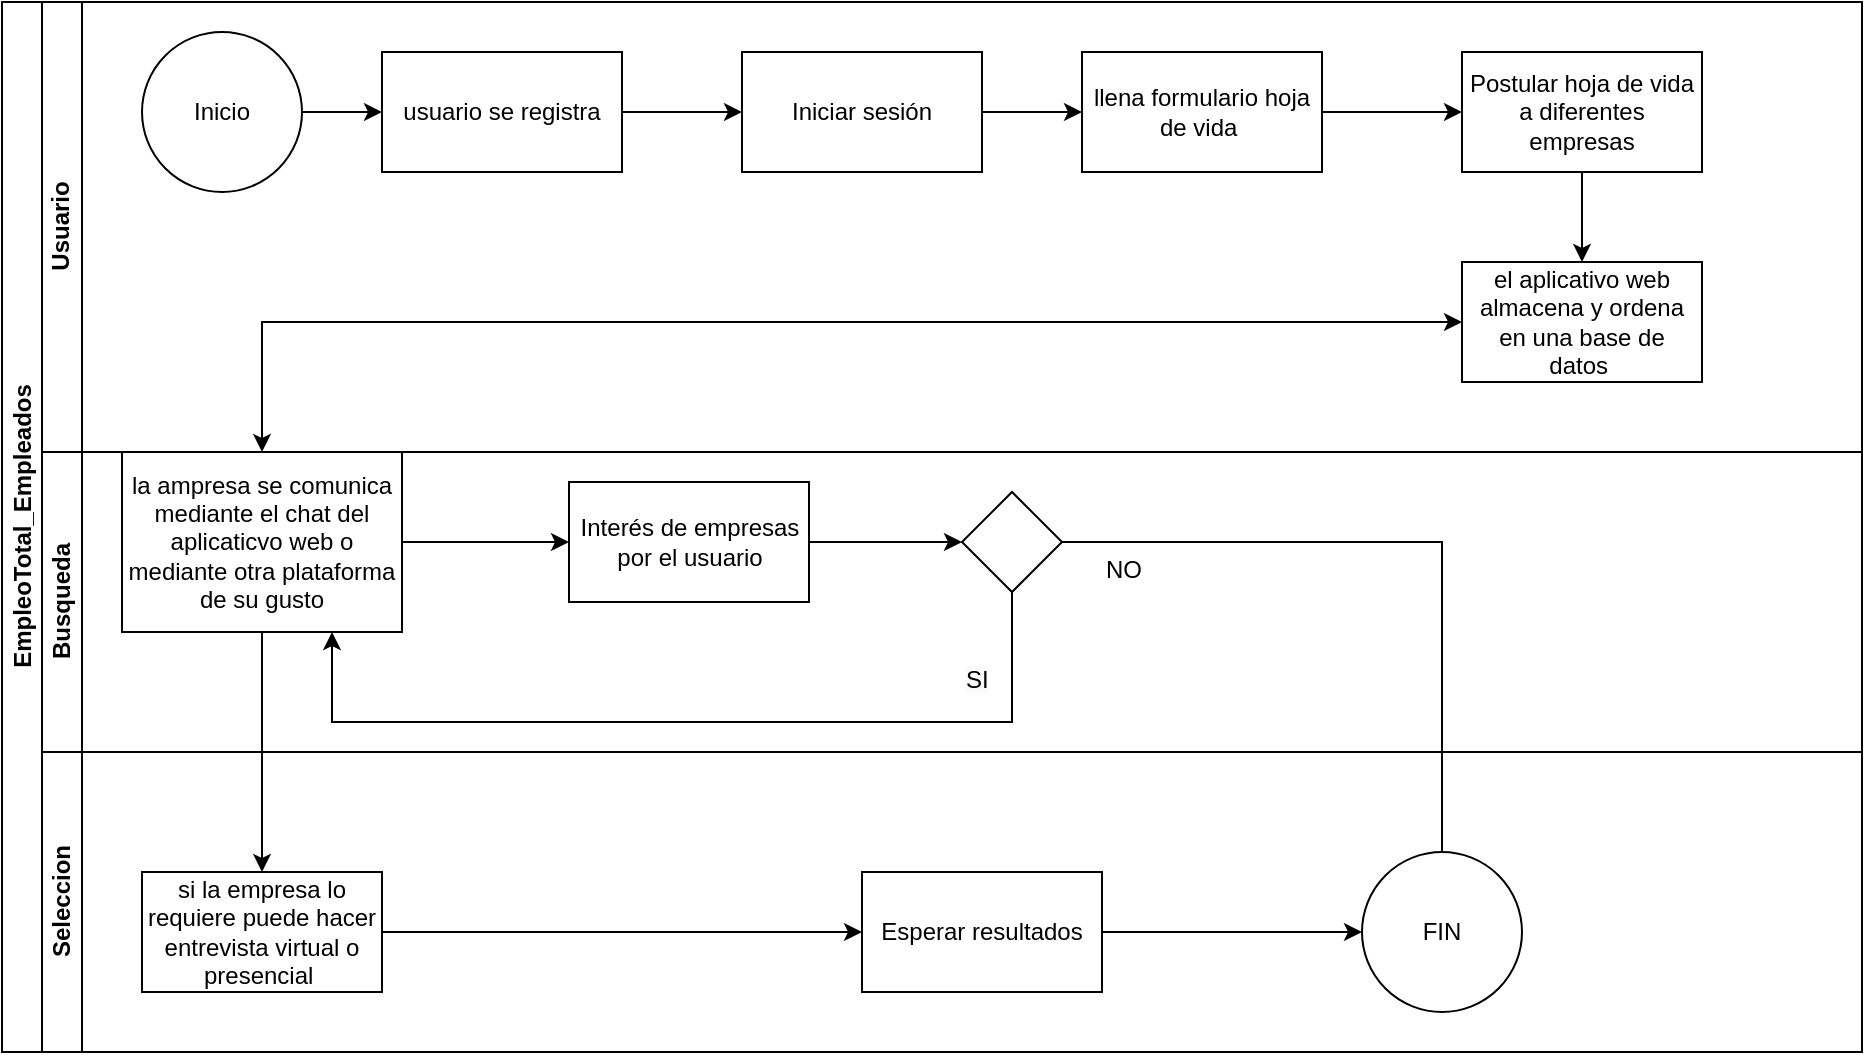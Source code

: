 <mxfile version="24.2.2" type="google">
  <diagram id="prtHgNgQTEPvFCAcTncT" name="Page-1">
    <mxGraphModel grid="1" page="1" gridSize="10" guides="1" tooltips="1" connect="1" arrows="1" fold="1" pageScale="1" pageWidth="827" pageHeight="1169" math="0" shadow="0">
      <root>
        <mxCell id="0" />
        <mxCell id="1" parent="0" />
        <mxCell id="VGZKEhfj8a1qUi9t2Z1B-92" value="EmpleoTotal_Empleados" style="swimlane;childLayout=stackLayout;resizeParent=1;resizeParentMax=0;horizontal=0;startSize=20;horizontalStack=0;html=1;" vertex="1" parent="1">
          <mxGeometry x="10" y="-10" width="930" height="525" as="geometry" />
        </mxCell>
        <mxCell id="VGZKEhfj8a1qUi9t2Z1B-93" value="Usuario" style="swimlane;startSize=20;horizontal=0;html=1;" vertex="1" parent="VGZKEhfj8a1qUi9t2Z1B-92">
          <mxGeometry x="20" width="910" height="225" as="geometry" />
        </mxCell>
        <mxCell id="VGZKEhfj8a1qUi9t2Z1B-90" value="usuario se registra" style="whiteSpace=wrap;html=1;fontColor=#000000;" vertex="1" parent="VGZKEhfj8a1qUi9t2Z1B-93">
          <mxGeometry x="170" y="25" width="120" height="60" as="geometry" />
        </mxCell>
        <mxCell id="blh371SRLu3pGNC4O-rb-17" value="" style="edgeStyle=orthogonalEdgeStyle;rounded=0;orthogonalLoop=1;jettySize=auto;html=1;" edge="1" parent="VGZKEhfj8a1qUi9t2Z1B-93" source="VGZKEhfj8a1qUi9t2Z1B-3" target="VGZKEhfj8a1qUi9t2Z1B-8">
          <mxGeometry relative="1" as="geometry" />
        </mxCell>
        <mxCell id="VGZKEhfj8a1qUi9t2Z1B-3" value="Iniciar sesión" style="rounded=0;whiteSpace=wrap;html=1;" vertex="1" parent="VGZKEhfj8a1qUi9t2Z1B-93">
          <mxGeometry x="350" y="25" width="120" height="60" as="geometry" />
        </mxCell>
        <mxCell id="VGZKEhfj8a1qUi9t2Z1B-8" value="llena formulario hoja de vida&amp;nbsp;" style="whiteSpace=wrap;html=1;fontColor=#000000;" vertex="1" parent="VGZKEhfj8a1qUi9t2Z1B-93">
          <mxGeometry x="520" y="25" width="120" height="60" as="geometry" />
        </mxCell>
        <mxCell id="blh371SRLu3pGNC4O-rb-24" value="" style="endArrow=classic;html=1;rounded=0;exitX=1;exitY=0.5;exitDx=0;exitDy=0;" edge="1" parent="VGZKEhfj8a1qUi9t2Z1B-93" source="VGZKEhfj8a1qUi9t2Z1B-90">
          <mxGeometry width="50" height="50" relative="1" as="geometry">
            <mxPoint x="410" y="210" as="sourcePoint" />
            <mxPoint x="350" y="55" as="targetPoint" />
          </mxGeometry>
        </mxCell>
        <mxCell id="vFGFe1T43AmkEjXsbLYs-2" value="" style="edgeStyle=orthogonalEdgeStyle;rounded=0;orthogonalLoop=1;jettySize=auto;html=1;" edge="1" parent="VGZKEhfj8a1qUi9t2Z1B-93" source="nzgN958lLjEnTINk0f4v-1" target="vFGFe1T43AmkEjXsbLYs-1">
          <mxGeometry relative="1" as="geometry" />
        </mxCell>
        <mxCell id="nzgN958lLjEnTINk0f4v-1" value="Postular hoja de vida a diferentes empresas" style="rounded=0;whiteSpace=wrap;html=1;" vertex="1" parent="VGZKEhfj8a1qUi9t2Z1B-93">
          <mxGeometry x="710" y="25" width="120" height="60" as="geometry" />
        </mxCell>
        <mxCell id="nzgN958lLjEnTINk0f4v-2" value="" style="endArrow=classic;html=1;rounded=0;exitX=1;exitY=0.5;exitDx=0;exitDy=0;entryX=0;entryY=0.5;entryDx=0;entryDy=0;" edge="1" parent="VGZKEhfj8a1qUi9t2Z1B-93" source="VGZKEhfj8a1qUi9t2Z1B-8" target="nzgN958lLjEnTINk0f4v-1">
          <mxGeometry width="50" height="50" relative="1" as="geometry">
            <mxPoint x="480" y="180" as="sourcePoint" />
            <mxPoint x="530" y="130" as="targetPoint" />
          </mxGeometry>
        </mxCell>
        <mxCell id="JCfDpbPzUGsdqzPaAwki-2" value="" style="edgeStyle=orthogonalEdgeStyle;rounded=0;orthogonalLoop=1;jettySize=auto;html=1;" edge="1" parent="VGZKEhfj8a1qUi9t2Z1B-93" source="JCfDpbPzUGsdqzPaAwki-1" target="VGZKEhfj8a1qUi9t2Z1B-90">
          <mxGeometry relative="1" as="geometry" />
        </mxCell>
        <mxCell id="JCfDpbPzUGsdqzPaAwki-1" value="Inicio" style="ellipse;whiteSpace=wrap;html=1;aspect=fixed;" vertex="1" parent="VGZKEhfj8a1qUi9t2Z1B-93">
          <mxGeometry x="50" y="15" width="80" height="80" as="geometry" />
        </mxCell>
        <mxCell id="vFGFe1T43AmkEjXsbLYs-1" value="el aplicativo web almacena y ordena en una base de datos&amp;nbsp;" style="whiteSpace=wrap;html=1;rounded=0;" vertex="1" parent="VGZKEhfj8a1qUi9t2Z1B-93">
          <mxGeometry x="710" y="130" width="120" height="60" as="geometry" />
        </mxCell>
        <mxCell id="VGZKEhfj8a1qUi9t2Z1B-94" value="Busqueda&lt;br&gt;" style="swimlane;startSize=20;horizontal=0;html=1;" vertex="1" parent="VGZKEhfj8a1qUi9t2Z1B-92">
          <mxGeometry x="20" y="225" width="910" height="150" as="geometry" />
        </mxCell>
        <mxCell id="blh371SRLu3pGNC4O-rb-10" value="la ampresa se comunica mediante el chat del aplicaticvo web o mediante otra plataforma de su gusto" style="whiteSpace=wrap;html=1;fontColor=#000000;" vertex="1" parent="VGZKEhfj8a1qUi9t2Z1B-94">
          <mxGeometry x="40" width="140" height="90" as="geometry" />
        </mxCell>
        <mxCell id="nzgN958lLjEnTINk0f4v-4" value="Interés de empresas por el usuario" style="rounded=0;whiteSpace=wrap;html=1;" vertex="1" parent="VGZKEhfj8a1qUi9t2Z1B-94">
          <mxGeometry x="263.5" y="15" width="120" height="60" as="geometry" />
        </mxCell>
        <mxCell id="nzgN958lLjEnTINk0f4v-5" value="" style="rhombus;whiteSpace=wrap;html=1;" vertex="1" parent="VGZKEhfj8a1qUi9t2Z1B-94">
          <mxGeometry x="460" y="20" width="50" height="50" as="geometry" />
        </mxCell>
        <mxCell id="nzgN958lLjEnTINk0f4v-9" value="&lt;span style=&quot;color: rgb(0, 0, 0); font-family: Helvetica; font-size: 12px; font-style: normal; font-variant-ligatures: normal; font-variant-caps: normal; font-weight: 400; letter-spacing: normal; orphans: 2; text-align: center; text-indent: 0px; text-transform: none; widows: 2; word-spacing: 0px; -webkit-text-stroke-width: 0px; background-color: rgb(251, 251, 251); text-decoration-thickness: initial; text-decoration-style: initial; text-decoration-color: initial; float: none; display: inline !important;&quot;&gt;SI&lt;/span&gt;" style="text;whiteSpace=wrap;html=1;" vertex="1" parent="VGZKEhfj8a1qUi9t2Z1B-94">
          <mxGeometry x="460" y="100" width="20" height="20" as="geometry" />
        </mxCell>
        <mxCell id="nzgN958lLjEnTINk0f4v-15" value="" style="endArrow=classic;html=1;rounded=0;exitX=1;exitY=0.5;exitDx=0;exitDy=0;entryX=0;entryY=0.5;entryDx=0;entryDy=0;" edge="1" parent="VGZKEhfj8a1qUi9t2Z1B-94" source="blh371SRLu3pGNC4O-rb-10" target="nzgN958lLjEnTINk0f4v-4">
          <mxGeometry width="50" height="50" relative="1" as="geometry">
            <mxPoint x="410" y="90" as="sourcePoint" />
            <mxPoint x="230" y="70" as="targetPoint" />
          </mxGeometry>
        </mxCell>
        <mxCell id="nzgN958lLjEnTINk0f4v-10" value="&lt;div style=&quot;text-align: center;&quot;&gt;&lt;span style=&quot;background-color: initial;&quot;&gt;NO&lt;/span&gt;&lt;/div&gt;" style="text;whiteSpace=wrap;html=1;" vertex="1" parent="VGZKEhfj8a1qUi9t2Z1B-94">
          <mxGeometry x="530" y="45" width="10" height="10" as="geometry" />
        </mxCell>
        <mxCell id="nzgN958lLjEnTINk0f4v-14" value="" style="endArrow=classic;html=1;rounded=0;exitX=1;exitY=0.5;exitDx=0;exitDy=0;entryX=0;entryY=0.5;entryDx=0;entryDy=0;" edge="1" parent="VGZKEhfj8a1qUi9t2Z1B-94" source="nzgN958lLjEnTINk0f4v-4" target="nzgN958lLjEnTINk0f4v-5">
          <mxGeometry width="50" height="50" relative="1" as="geometry">
            <mxPoint x="410" y="90" as="sourcePoint" />
            <mxPoint x="460" y="70" as="targetPoint" />
          </mxGeometry>
        </mxCell>
        <mxCell id="nzgN958lLjEnTINk0f4v-19" value="" style="endArrow=none;html=1;rounded=0;exitX=1;exitY=0.5;exitDx=0;exitDy=0;entryX=0.5;entryY=0;entryDx=0;entryDy=0;" edge="1" parent="VGZKEhfj8a1qUi9t2Z1B-94" source="nzgN958lLjEnTINk0f4v-5" target="qkVA327WZq8J_ygtdWvb-2">
          <mxGeometry width="50" height="50" relative="1" as="geometry">
            <mxPoint x="430" y="30" as="sourcePoint" />
            <mxPoint x="480" y="-20" as="targetPoint" />
            <Array as="points">
              <mxPoint x="700" y="45" />
            </Array>
          </mxGeometry>
        </mxCell>
        <mxCell id="nzgN958lLjEnTINk0f4v-16" value="" style="endArrow=classic;html=1;rounded=0;exitX=0.5;exitY=1;exitDx=0;exitDy=0;entryX=0.75;entryY=1;entryDx=0;entryDy=0;" edge="1" parent="VGZKEhfj8a1qUi9t2Z1B-94" source="nzgN958lLjEnTINk0f4v-5" target="blh371SRLu3pGNC4O-rb-10">
          <mxGeometry width="50" height="50" relative="1" as="geometry">
            <mxPoint x="410" y="55" as="sourcePoint" />
            <mxPoint x="180" y="135" as="targetPoint" />
            <Array as="points">
              <mxPoint x="485" y="135" />
              <mxPoint x="145" y="135" />
            </Array>
          </mxGeometry>
        </mxCell>
        <mxCell id="VGZKEhfj8a1qUi9t2Z1B-95" value="Seleccion" style="swimlane;startSize=20;horizontal=0;html=1;" vertex="1" parent="VGZKEhfj8a1qUi9t2Z1B-92">
          <mxGeometry x="20" y="375" width="910" height="150" as="geometry" />
        </mxCell>
        <mxCell id="blh371SRLu3pGNC4O-rb-20" value="si la empresa lo requiere puede hacer entrevista virtual o presencial&amp;nbsp;" style="whiteSpace=wrap;html=1;fontColor=#000000;" vertex="1" parent="VGZKEhfj8a1qUi9t2Z1B-95">
          <mxGeometry x="50" y="60" width="120" height="60" as="geometry" />
        </mxCell>
        <mxCell id="vFGFe1T43AmkEjXsbLYs-5" value="" style="edgeStyle=orthogonalEdgeStyle;rounded=0;orthogonalLoop=1;jettySize=auto;html=1;" edge="1" parent="VGZKEhfj8a1qUi9t2Z1B-95" source="VGZKEhfj8a1qUi9t2Z1B-89" target="qkVA327WZq8J_ygtdWvb-2">
          <mxGeometry relative="1" as="geometry" />
        </mxCell>
        <mxCell id="VGZKEhfj8a1qUi9t2Z1B-89" value="Esperar resultados" style="rounded=0;whiteSpace=wrap;html=1;" vertex="1" parent="VGZKEhfj8a1qUi9t2Z1B-95">
          <mxGeometry x="410" y="60" width="120" height="60" as="geometry" />
        </mxCell>
        <mxCell id="blh371SRLu3pGNC4O-rb-25" value="" style="edgeStyle=orthogonalEdgeStyle;rounded=0;orthogonalLoop=1;jettySize=auto;html=1;" edge="1" parent="VGZKEhfj8a1qUi9t2Z1B-95" source="blh371SRLu3pGNC4O-rb-20" target="VGZKEhfj8a1qUi9t2Z1B-89">
          <mxGeometry relative="1" as="geometry" />
        </mxCell>
        <mxCell id="qkVA327WZq8J_ygtdWvb-2" value="FIN" style="ellipse;whiteSpace=wrap;html=1;rounded=0;" vertex="1" parent="VGZKEhfj8a1qUi9t2Z1B-95">
          <mxGeometry x="660" y="50" width="80" height="80" as="geometry" />
        </mxCell>
        <mxCell id="blh371SRLu3pGNC4O-rb-21" value="" style="edgeStyle=orthogonalEdgeStyle;rounded=0;orthogonalLoop=1;jettySize=auto;html=1;" edge="1" parent="VGZKEhfj8a1qUi9t2Z1B-92" source="blh371SRLu3pGNC4O-rb-10" target="blh371SRLu3pGNC4O-rb-20">
          <mxGeometry relative="1" as="geometry" />
        </mxCell>
        <mxCell id="vFGFe1T43AmkEjXsbLYs-3" value="" style="endArrow=classic;startArrow=classic;html=1;rounded=0;entryX=0;entryY=0.5;entryDx=0;entryDy=0;exitX=0.5;exitY=0;exitDx=0;exitDy=0;" edge="1" parent="VGZKEhfj8a1qUi9t2Z1B-92" source="blh371SRLu3pGNC4O-rb-10" target="vFGFe1T43AmkEjXsbLYs-1">
          <mxGeometry width="50" height="50" relative="1" as="geometry">
            <mxPoint x="110" y="240" as="sourcePoint" />
            <mxPoint x="720" y="160" as="targetPoint" />
            <Array as="points">
              <mxPoint x="130" y="160" />
            </Array>
          </mxGeometry>
        </mxCell>
      </root>
    </mxGraphModel>
  </diagram>
</mxfile>
